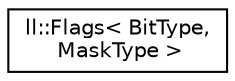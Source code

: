 digraph "Graphical Class Hierarchy"
{
 // LATEX_PDF_SIZE
  edge [fontname="Helvetica",fontsize="10",labelfontname="Helvetica",labelfontsize="10"];
  node [fontname="Helvetica",fontsize="10",shape=record];
  rankdir="LR";
  Node0 [label="ll::Flags\< BitType,\l MaskType \>",height=0.2,width=0.4,color="black", fillcolor="white", style="filled",URL="$d7/dc6/classll_1_1Flags.html",tooltip=" "];
}

